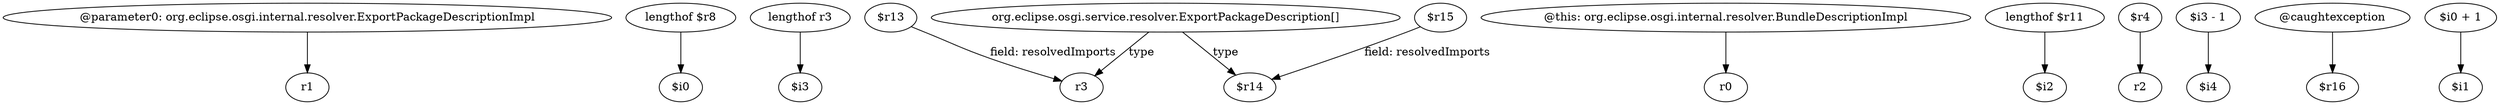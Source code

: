 digraph g {
0[label="@parameter0: org.eclipse.osgi.internal.resolver.ExportPackageDescriptionImpl"]
1[label="r1"]
0->1[label=""]
2[label="lengthof $r8"]
3[label="$i0"]
2->3[label=""]
4[label="lengthof r3"]
5[label="$i3"]
4->5[label=""]
6[label="$r13"]
7[label="r3"]
6->7[label="field: resolvedImports"]
8[label="@this: org.eclipse.osgi.internal.resolver.BundleDescriptionImpl"]
9[label="r0"]
8->9[label=""]
10[label="lengthof $r11"]
11[label="$i2"]
10->11[label=""]
12[label="$r4"]
13[label="r2"]
12->13[label=""]
14[label="$i3 - 1"]
15[label="$i4"]
14->15[label=""]
16[label="@caughtexception"]
17[label="$r16"]
16->17[label=""]
18[label="$i0 + 1"]
19[label="$i1"]
18->19[label=""]
20[label="org.eclipse.osgi.service.resolver.ExportPackageDescription[]"]
21[label="$r14"]
20->21[label="type"]
22[label="$r15"]
22->21[label="field: resolvedImports"]
20->7[label="type"]
}